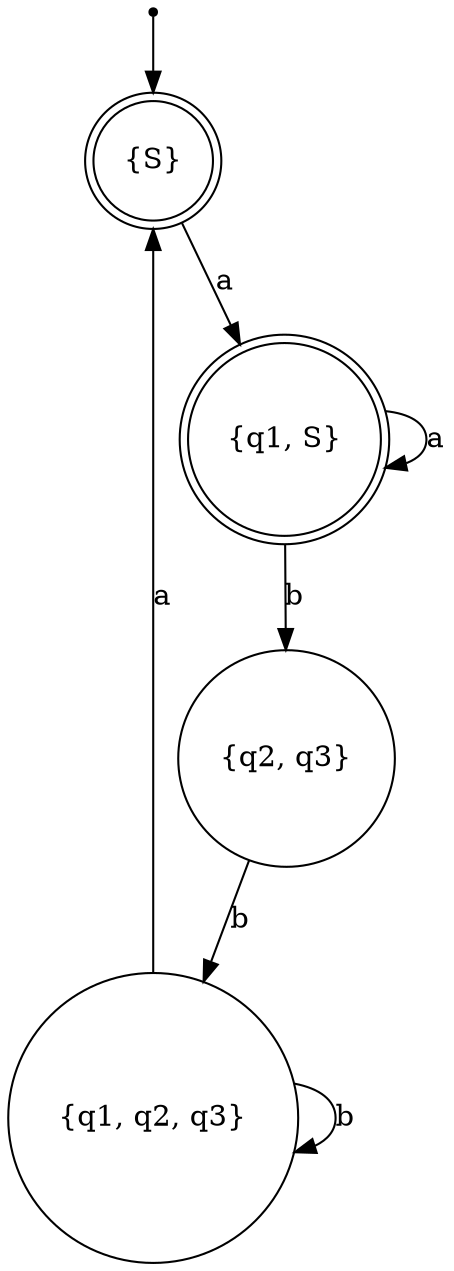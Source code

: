 digraph {

    "__init" [shape = point];
    "{q1, S}" [shape = doublecircle];
    "{q2, q3}" [shape = circle];
    "{q1, q2, q3}" [shape = circle];
    "{S}" [shape = doublecircle];

    __init -> "{S}";

    "{q1, S}" -> "{q1, S}" [label = "a"];
    "{q1, S}" -> "{q2, q3}" [label = "b"];
    "{q2, q3}" -> "{q1, q2, q3}" [label = "b"];
    "{q1, q2, q3}" -> "{S}" [label = "a"];
    "{q1, q2, q3}" -> "{q1, q2, q3}" [label = "b"];
    "{S}" -> "{q1, S}" [label = "a"];
}